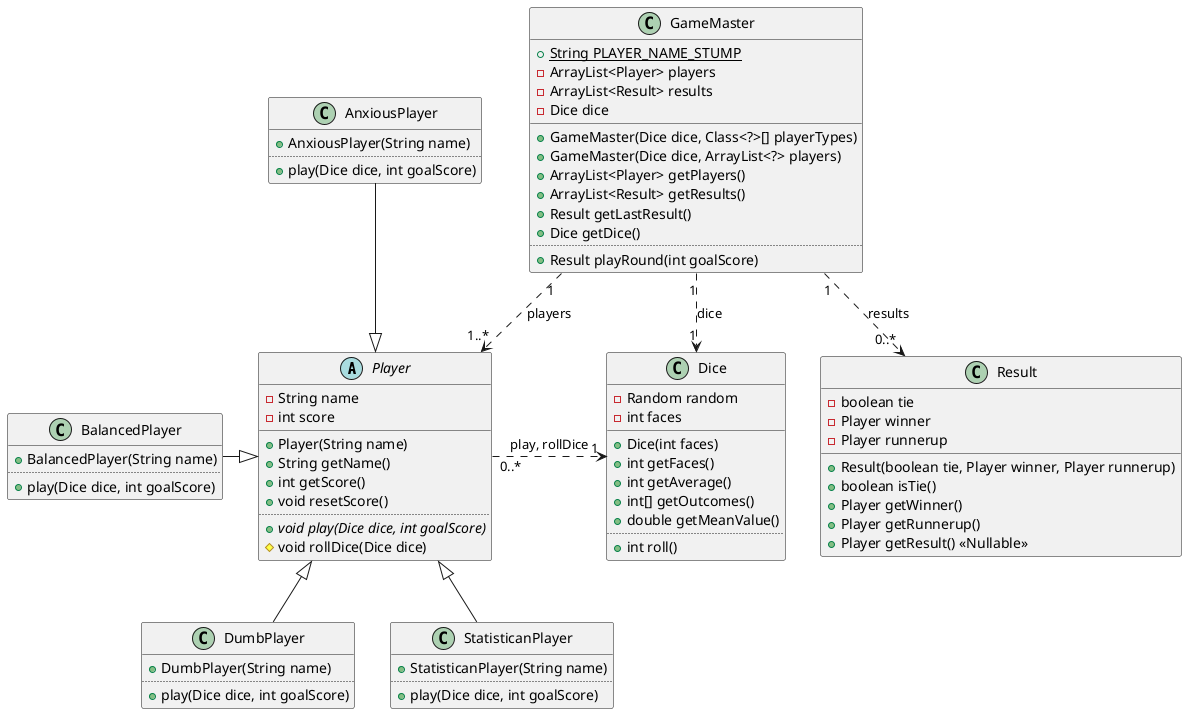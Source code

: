@startuml

skinparam monochrome false
top to bottom direction

abstract class Player {
    - String name
    - int score
    __
    + Player(String name)
    + String getName() 
    + int getScore()
    + void resetScore()
    ..
    {abstract} + void play(Dice dice, int goalScore)
    # void rollDice(Dice dice)
}

class BalancedPlayer {
    + BalancedPlayer(String name)
    ..
    + play(Dice dice, int goalScore)
}

class AnxiousPlayer {
    + AnxiousPlayer(String name)
    ..
    + play(Dice dice, int goalScore)
}

class DumbPlayer {
    + DumbPlayer(String name)
    ..
    + play(Dice dice, int goalScore)
}

class StatisticanPlayer {
    + StatisticanPlayer(String name)
    ..
    + play(Dice dice, int goalScore)
}

class Dice {
    - Random random
    - int faces
    __
    + Dice(int faces)
    + int getFaces()
    + int getAverage()
    + int[] getOutcomes()
    + double getMeanValue()
    ..
    + int roll()
}

class GameMaster {
    {static} + String PLAYER_NAME_STUMP
    - ArrayList<Player> players
    - ArrayList<Result> results
    - Dice dice
    __
    + GameMaster(Dice dice, Class<?>[] playerTypes)
    + GameMaster(Dice dice, ArrayList<?> players)
    + ArrayList<Player> getPlayers()
    + ArrayList<Result> getResults()
    + Result getLastResult()
    + Dice getDice()
    ..
    + Result playRound(int goalScore)
}

class Result {
    - boolean tie
    - Player winner
    - Player runnerup
    __
    + Result(boolean tie, Player winner, Player runnerup)
    + boolean isTie()
    + Player getWinner()
    + Player getRunnerup()
    + Player getResult() <<Nullable>>
}

BalancedPlayer -right-|> Player
AnxiousPlayer -down-|> Player
DumbPlayer -up-|> Player
StatisticanPlayer -up-|> Player


GameMaster "1" ..> "1" Dice : dice
GameMaster "1" ..> "1..*" Player : players
GameMaster "1" ..> "0..*" Result : results
Player "0..*" .right.> "1" Dice : play, rollDice

@enduml
